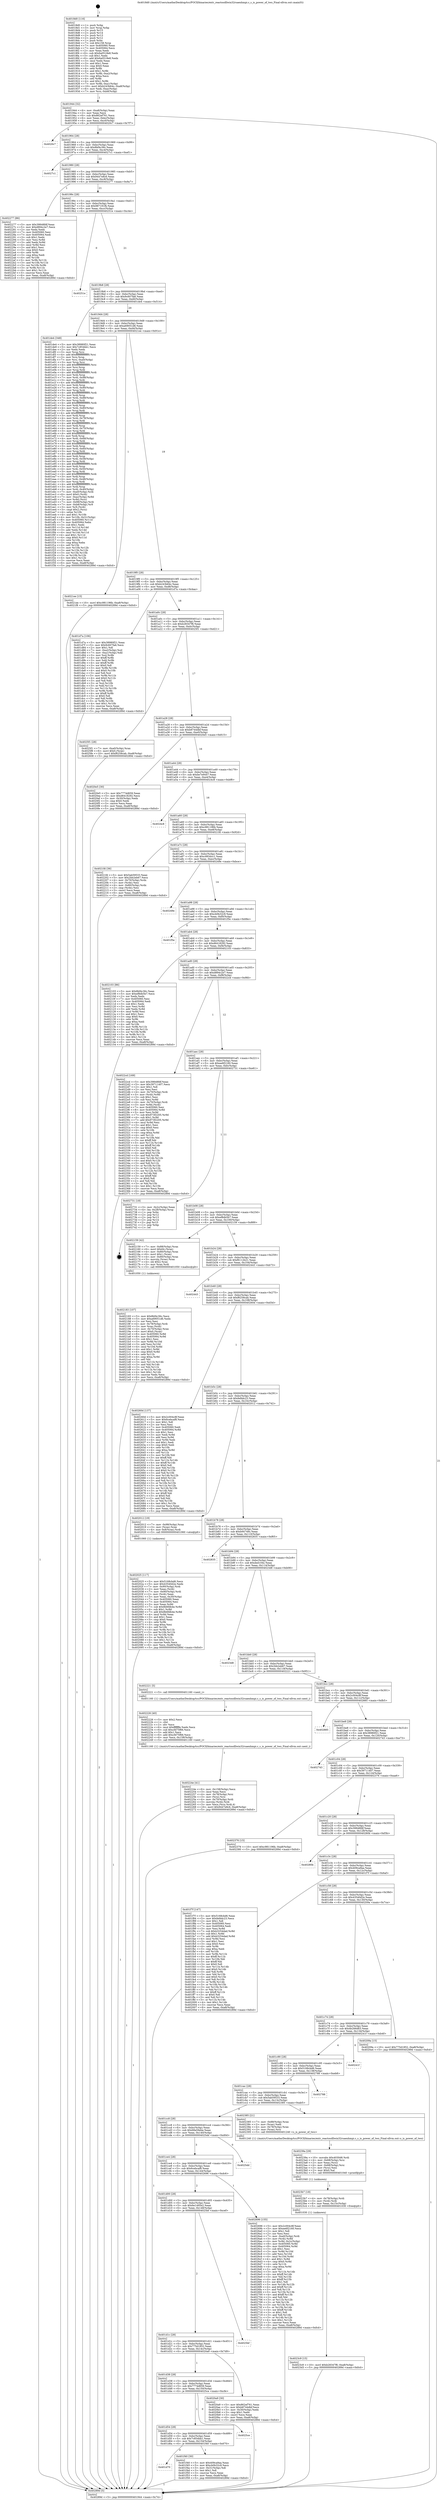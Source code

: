 digraph "0x4018d0" {
  label = "0x4018d0 (/mnt/c/Users/mathe/Desktop/tcc/POCII/binaries/extr_reactosdllwin32rsaenhmpi.c_s_is_power_of_two_Final-ollvm.out::main(0))"
  labelloc = "t"
  node[shape=record]

  Entry [label="",width=0.3,height=0.3,shape=circle,fillcolor=black,style=filled]
  "0x401944" [label="{
     0x401944 [32]\l
     | [instrs]\l
     &nbsp;&nbsp;0x401944 \<+6\>: mov -0xa8(%rbp),%eax\l
     &nbsp;&nbsp;0x40194a \<+2\>: mov %eax,%ecx\l
     &nbsp;&nbsp;0x40194c \<+6\>: sub $0x862ef761,%ecx\l
     &nbsp;&nbsp;0x401952 \<+6\>: mov %eax,-0xbc(%rbp)\l
     &nbsp;&nbsp;0x401958 \<+6\>: mov %ecx,-0xc0(%rbp)\l
     &nbsp;&nbsp;0x40195e \<+6\>: je 00000000004020c7 \<main+0x7f7\>\l
  }"]
  "0x4020c7" [label="{
     0x4020c7\l
  }", style=dashed]
  "0x401964" [label="{
     0x401964 [28]\l
     | [instrs]\l
     &nbsp;&nbsp;0x401964 \<+5\>: jmp 0000000000401969 \<main+0x99\>\l
     &nbsp;&nbsp;0x401969 \<+6\>: mov -0xbc(%rbp),%eax\l
     &nbsp;&nbsp;0x40196f \<+5\>: sub $0x8bf4c36c,%eax\l
     &nbsp;&nbsp;0x401974 \<+6\>: mov %eax,-0xc4(%rbp)\l
     &nbsp;&nbsp;0x40197a \<+6\>: je 00000000004027c1 \<main+0xef1\>\l
  }"]
  Exit [label="",width=0.3,height=0.3,shape=circle,fillcolor=black,style=filled,peripheries=2]
  "0x4027c1" [label="{
     0x4027c1\l
  }", style=dashed]
  "0x401980" [label="{
     0x401980 [28]\l
     | [instrs]\l
     &nbsp;&nbsp;0x401980 \<+5\>: jmp 0000000000401985 \<main+0xb5\>\l
     &nbsp;&nbsp;0x401985 \<+6\>: mov -0xbc(%rbp),%eax\l
     &nbsp;&nbsp;0x40198b \<+5\>: sub $0x9447e8c6,%eax\l
     &nbsp;&nbsp;0x401990 \<+6\>: mov %eax,-0xc8(%rbp)\l
     &nbsp;&nbsp;0x401996 \<+6\>: je 0000000000402277 \<main+0x9a7\>\l
  }"]
  "0x4023c9" [label="{
     0x4023c9 [15]\l
     | [instrs]\l
     &nbsp;&nbsp;0x4023c9 \<+10\>: movl $0xb28347f6,-0xa8(%rbp)\l
     &nbsp;&nbsp;0x4023d3 \<+5\>: jmp 000000000040289d \<main+0xfcd\>\l
  }"]
  "0x402277" [label="{
     0x402277 [86]\l
     | [instrs]\l
     &nbsp;&nbsp;0x402277 \<+5\>: mov $0x39848fdf,%eax\l
     &nbsp;&nbsp;0x40227c \<+5\>: mov $0xd894c2e7,%ecx\l
     &nbsp;&nbsp;0x402281 \<+2\>: xor %edx,%edx\l
     &nbsp;&nbsp;0x402283 \<+7\>: mov 0x405060,%esi\l
     &nbsp;&nbsp;0x40228a \<+7\>: mov 0x405064,%edi\l
     &nbsp;&nbsp;0x402291 \<+3\>: sub $0x1,%edx\l
     &nbsp;&nbsp;0x402294 \<+3\>: mov %esi,%r8d\l
     &nbsp;&nbsp;0x402297 \<+3\>: add %edx,%r8d\l
     &nbsp;&nbsp;0x40229a \<+4\>: imul %r8d,%esi\l
     &nbsp;&nbsp;0x40229e \<+3\>: and $0x1,%esi\l
     &nbsp;&nbsp;0x4022a1 \<+3\>: cmp $0x0,%esi\l
     &nbsp;&nbsp;0x4022a4 \<+4\>: sete %r9b\l
     &nbsp;&nbsp;0x4022a8 \<+3\>: cmp $0xa,%edi\l
     &nbsp;&nbsp;0x4022ab \<+4\>: setl %r10b\l
     &nbsp;&nbsp;0x4022af \<+3\>: mov %r9b,%r11b\l
     &nbsp;&nbsp;0x4022b2 \<+3\>: and %r10b,%r11b\l
     &nbsp;&nbsp;0x4022b5 \<+3\>: xor %r10b,%r9b\l
     &nbsp;&nbsp;0x4022b8 \<+3\>: or %r9b,%r11b\l
     &nbsp;&nbsp;0x4022bb \<+4\>: test $0x1,%r11b\l
     &nbsp;&nbsp;0x4022bf \<+3\>: cmovne %ecx,%eax\l
     &nbsp;&nbsp;0x4022c2 \<+6\>: mov %eax,-0xa8(%rbp)\l
     &nbsp;&nbsp;0x4022c8 \<+5\>: jmp 000000000040289d \<main+0xfcd\>\l
  }"]
  "0x40199c" [label="{
     0x40199c [28]\l
     | [instrs]\l
     &nbsp;&nbsp;0x40199c \<+5\>: jmp 00000000004019a1 \<main+0xd1\>\l
     &nbsp;&nbsp;0x4019a1 \<+6\>: mov -0xbc(%rbp),%eax\l
     &nbsp;&nbsp;0x4019a7 \<+5\>: sub $0x987191fb,%eax\l
     &nbsp;&nbsp;0x4019ac \<+6\>: mov %eax,-0xcc(%rbp)\l
     &nbsp;&nbsp;0x4019b2 \<+6\>: je 000000000040251e \<main+0xc4e\>\l
  }"]
  "0x4023b7" [label="{
     0x4023b7 [18]\l
     | [instrs]\l
     &nbsp;&nbsp;0x4023b7 \<+4\>: mov -0x78(%rbp),%rdi\l
     &nbsp;&nbsp;0x4023bb \<+3\>: mov (%rdi),%rdi\l
     &nbsp;&nbsp;0x4023be \<+6\>: mov %eax,-0x15c(%rbp)\l
     &nbsp;&nbsp;0x4023c4 \<+5\>: call 0000000000401030 \<free@plt\>\l
     | [calls]\l
     &nbsp;&nbsp;0x401030 \{1\} (unknown)\l
  }"]
  "0x40251e" [label="{
     0x40251e\l
  }", style=dashed]
  "0x4019b8" [label="{
     0x4019b8 [28]\l
     | [instrs]\l
     &nbsp;&nbsp;0x4019b8 \<+5\>: jmp 00000000004019bd \<main+0xed\>\l
     &nbsp;&nbsp;0x4019bd \<+6\>: mov -0xbc(%rbp),%eax\l
     &nbsp;&nbsp;0x4019c3 \<+5\>: sub $0x9c607fa6,%eax\l
     &nbsp;&nbsp;0x4019c8 \<+6\>: mov %eax,-0xd0(%rbp)\l
     &nbsp;&nbsp;0x4019ce \<+6\>: je 0000000000401de4 \<main+0x514\>\l
  }"]
  "0x40239a" [label="{
     0x40239a [29]\l
     | [instrs]\l
     &nbsp;&nbsp;0x40239a \<+10\>: movabs $0x4030d6,%rdi\l
     &nbsp;&nbsp;0x4023a4 \<+4\>: mov -0x68(%rbp),%rsi\l
     &nbsp;&nbsp;0x4023a8 \<+2\>: mov %eax,(%rsi)\l
     &nbsp;&nbsp;0x4023aa \<+4\>: mov -0x68(%rbp),%rsi\l
     &nbsp;&nbsp;0x4023ae \<+2\>: mov (%rsi),%esi\l
     &nbsp;&nbsp;0x4023b0 \<+2\>: mov $0x0,%al\l
     &nbsp;&nbsp;0x4023b2 \<+5\>: call 0000000000401040 \<printf@plt\>\l
     | [calls]\l
     &nbsp;&nbsp;0x401040 \{1\} (unknown)\l
  }"]
  "0x401de4" [label="{
     0x401de4 [348]\l
     | [instrs]\l
     &nbsp;&nbsp;0x401de4 \<+5\>: mov $0x38980f21,%eax\l
     &nbsp;&nbsp;0x401de9 \<+5\>: mov $0x7c854bb1,%ecx\l
     &nbsp;&nbsp;0x401dee \<+2\>: xor %edx,%edx\l
     &nbsp;&nbsp;0x401df0 \<+3\>: mov %rsp,%rsi\l
     &nbsp;&nbsp;0x401df3 \<+4\>: add $0xfffffffffffffff0,%rsi\l
     &nbsp;&nbsp;0x401df7 \<+3\>: mov %rsi,%rsp\l
     &nbsp;&nbsp;0x401dfa \<+7\>: mov %rsi,-0xa0(%rbp)\l
     &nbsp;&nbsp;0x401e01 \<+3\>: mov %rsp,%rsi\l
     &nbsp;&nbsp;0x401e04 \<+4\>: add $0xfffffffffffffff0,%rsi\l
     &nbsp;&nbsp;0x401e08 \<+3\>: mov %rsi,%rsp\l
     &nbsp;&nbsp;0x401e0b \<+3\>: mov %rsp,%rdi\l
     &nbsp;&nbsp;0x401e0e \<+4\>: add $0xfffffffffffffff0,%rdi\l
     &nbsp;&nbsp;0x401e12 \<+3\>: mov %rdi,%rsp\l
     &nbsp;&nbsp;0x401e15 \<+7\>: mov %rdi,-0x98(%rbp)\l
     &nbsp;&nbsp;0x401e1c \<+3\>: mov %rsp,%rdi\l
     &nbsp;&nbsp;0x401e1f \<+4\>: add $0xfffffffffffffff0,%rdi\l
     &nbsp;&nbsp;0x401e23 \<+3\>: mov %rdi,%rsp\l
     &nbsp;&nbsp;0x401e26 \<+7\>: mov %rdi,-0x90(%rbp)\l
     &nbsp;&nbsp;0x401e2d \<+3\>: mov %rsp,%rdi\l
     &nbsp;&nbsp;0x401e30 \<+4\>: add $0xfffffffffffffff0,%rdi\l
     &nbsp;&nbsp;0x401e34 \<+3\>: mov %rdi,%rsp\l
     &nbsp;&nbsp;0x401e37 \<+7\>: mov %rdi,-0x88(%rbp)\l
     &nbsp;&nbsp;0x401e3e \<+3\>: mov %rsp,%rdi\l
     &nbsp;&nbsp;0x401e41 \<+4\>: add $0xfffffffffffffff0,%rdi\l
     &nbsp;&nbsp;0x401e45 \<+3\>: mov %rdi,%rsp\l
     &nbsp;&nbsp;0x401e48 \<+4\>: mov %rdi,-0x80(%rbp)\l
     &nbsp;&nbsp;0x401e4c \<+3\>: mov %rsp,%rdi\l
     &nbsp;&nbsp;0x401e4f \<+4\>: add $0xfffffffffffffff0,%rdi\l
     &nbsp;&nbsp;0x401e53 \<+3\>: mov %rdi,%rsp\l
     &nbsp;&nbsp;0x401e56 \<+4\>: mov %rdi,-0x78(%rbp)\l
     &nbsp;&nbsp;0x401e5a \<+3\>: mov %rsp,%rdi\l
     &nbsp;&nbsp;0x401e5d \<+4\>: add $0xfffffffffffffff0,%rdi\l
     &nbsp;&nbsp;0x401e61 \<+3\>: mov %rdi,%rsp\l
     &nbsp;&nbsp;0x401e64 \<+4\>: mov %rdi,-0x70(%rbp)\l
     &nbsp;&nbsp;0x401e68 \<+3\>: mov %rsp,%rdi\l
     &nbsp;&nbsp;0x401e6b \<+4\>: add $0xfffffffffffffff0,%rdi\l
     &nbsp;&nbsp;0x401e6f \<+3\>: mov %rdi,%rsp\l
     &nbsp;&nbsp;0x401e72 \<+4\>: mov %rdi,-0x68(%rbp)\l
     &nbsp;&nbsp;0x401e76 \<+3\>: mov %rsp,%rdi\l
     &nbsp;&nbsp;0x401e79 \<+4\>: add $0xfffffffffffffff0,%rdi\l
     &nbsp;&nbsp;0x401e7d \<+3\>: mov %rdi,%rsp\l
     &nbsp;&nbsp;0x401e80 \<+4\>: mov %rdi,-0x60(%rbp)\l
     &nbsp;&nbsp;0x401e84 \<+3\>: mov %rsp,%rdi\l
     &nbsp;&nbsp;0x401e87 \<+4\>: add $0xfffffffffffffff0,%rdi\l
     &nbsp;&nbsp;0x401e8b \<+3\>: mov %rdi,%rsp\l
     &nbsp;&nbsp;0x401e8e \<+4\>: mov %rdi,-0x58(%rbp)\l
     &nbsp;&nbsp;0x401e92 \<+3\>: mov %rsp,%rdi\l
     &nbsp;&nbsp;0x401e95 \<+4\>: add $0xfffffffffffffff0,%rdi\l
     &nbsp;&nbsp;0x401e99 \<+3\>: mov %rdi,%rsp\l
     &nbsp;&nbsp;0x401e9c \<+4\>: mov %rdi,-0x50(%rbp)\l
     &nbsp;&nbsp;0x401ea0 \<+3\>: mov %rsp,%rdi\l
     &nbsp;&nbsp;0x401ea3 \<+4\>: add $0xfffffffffffffff0,%rdi\l
     &nbsp;&nbsp;0x401ea7 \<+3\>: mov %rdi,%rsp\l
     &nbsp;&nbsp;0x401eaa \<+4\>: mov %rdi,-0x48(%rbp)\l
     &nbsp;&nbsp;0x401eae \<+3\>: mov %rsp,%rdi\l
     &nbsp;&nbsp;0x401eb1 \<+4\>: add $0xfffffffffffffff0,%rdi\l
     &nbsp;&nbsp;0x401eb5 \<+3\>: mov %rdi,%rsp\l
     &nbsp;&nbsp;0x401eb8 \<+4\>: mov %rdi,-0x40(%rbp)\l
     &nbsp;&nbsp;0x401ebc \<+7\>: mov -0xa0(%rbp),%rdi\l
     &nbsp;&nbsp;0x401ec3 \<+6\>: movl $0x0,(%rdi)\l
     &nbsp;&nbsp;0x401ec9 \<+7\>: mov -0xac(%rbp),%r8d\l
     &nbsp;&nbsp;0x401ed0 \<+3\>: mov %r8d,(%rsi)\l
     &nbsp;&nbsp;0x401ed3 \<+7\>: mov -0x98(%rbp),%rdi\l
     &nbsp;&nbsp;0x401eda \<+7\>: mov -0xb8(%rbp),%r9\l
     &nbsp;&nbsp;0x401ee1 \<+3\>: mov %r9,(%rdi)\l
     &nbsp;&nbsp;0x401ee4 \<+3\>: cmpl $0x2,(%rsi)\l
     &nbsp;&nbsp;0x401ee7 \<+4\>: setne %r10b\l
     &nbsp;&nbsp;0x401eeb \<+4\>: and $0x1,%r10b\l
     &nbsp;&nbsp;0x401eef \<+4\>: mov %r10b,-0x31(%rbp)\l
     &nbsp;&nbsp;0x401ef3 \<+8\>: mov 0x405060,%r11d\l
     &nbsp;&nbsp;0x401efb \<+7\>: mov 0x405064,%ebx\l
     &nbsp;&nbsp;0x401f02 \<+3\>: sub $0x1,%edx\l
     &nbsp;&nbsp;0x401f05 \<+3\>: mov %r11d,%r14d\l
     &nbsp;&nbsp;0x401f08 \<+3\>: add %edx,%r14d\l
     &nbsp;&nbsp;0x401f0b \<+4\>: imul %r14d,%r11d\l
     &nbsp;&nbsp;0x401f0f \<+4\>: and $0x1,%r11d\l
     &nbsp;&nbsp;0x401f13 \<+4\>: cmp $0x0,%r11d\l
     &nbsp;&nbsp;0x401f17 \<+4\>: sete %r10b\l
     &nbsp;&nbsp;0x401f1b \<+3\>: cmp $0xa,%ebx\l
     &nbsp;&nbsp;0x401f1e \<+4\>: setl %r15b\l
     &nbsp;&nbsp;0x401f22 \<+3\>: mov %r10b,%r12b\l
     &nbsp;&nbsp;0x401f25 \<+3\>: and %r15b,%r12b\l
     &nbsp;&nbsp;0x401f28 \<+3\>: xor %r15b,%r10b\l
     &nbsp;&nbsp;0x401f2b \<+3\>: or %r10b,%r12b\l
     &nbsp;&nbsp;0x401f2e \<+4\>: test $0x1,%r12b\l
     &nbsp;&nbsp;0x401f32 \<+3\>: cmovne %ecx,%eax\l
     &nbsp;&nbsp;0x401f35 \<+6\>: mov %eax,-0xa8(%rbp)\l
     &nbsp;&nbsp;0x401f3b \<+5\>: jmp 000000000040289d \<main+0xfcd\>\l
  }"]
  "0x4019d4" [label="{
     0x4019d4 [28]\l
     | [instrs]\l
     &nbsp;&nbsp;0x4019d4 \<+5\>: jmp 00000000004019d9 \<main+0x109\>\l
     &nbsp;&nbsp;0x4019d9 \<+6\>: mov -0xbc(%rbp),%eax\l
     &nbsp;&nbsp;0x4019df \<+5\>: sub $0xa69051d6,%eax\l
     &nbsp;&nbsp;0x4019e4 \<+6\>: mov %eax,-0xd4(%rbp)\l
     &nbsp;&nbsp;0x4019ea \<+6\>: je 00000000004021ee \<main+0x91e\>\l
  }"]
  "0x40224e" [label="{
     0x40224e [41]\l
     | [instrs]\l
     &nbsp;&nbsp;0x40224e \<+6\>: mov -0x158(%rbp),%ecx\l
     &nbsp;&nbsp;0x402254 \<+3\>: imul %eax,%ecx\l
     &nbsp;&nbsp;0x402257 \<+4\>: mov -0x78(%rbp),%rsi\l
     &nbsp;&nbsp;0x40225b \<+3\>: mov (%rsi),%rsi\l
     &nbsp;&nbsp;0x40225e \<+4\>: mov -0x70(%rbp),%rdi\l
     &nbsp;&nbsp;0x402262 \<+3\>: movslq (%rdi),%rdi\l
     &nbsp;&nbsp;0x402265 \<+3\>: mov %ecx,(%rsi,%rdi,4)\l
     &nbsp;&nbsp;0x402268 \<+10\>: movl $0x9447e8c6,-0xa8(%rbp)\l
     &nbsp;&nbsp;0x402272 \<+5\>: jmp 000000000040289d \<main+0xfcd\>\l
  }"]
  "0x4021ee" [label="{
     0x4021ee [15]\l
     | [instrs]\l
     &nbsp;&nbsp;0x4021ee \<+10\>: movl $0xc981196b,-0xa8(%rbp)\l
     &nbsp;&nbsp;0x4021f8 \<+5\>: jmp 000000000040289d \<main+0xfcd\>\l
  }"]
  "0x4019f0" [label="{
     0x4019f0 [28]\l
     | [instrs]\l
     &nbsp;&nbsp;0x4019f0 \<+5\>: jmp 00000000004019f5 \<main+0x125\>\l
     &nbsp;&nbsp;0x4019f5 \<+6\>: mov -0xbc(%rbp),%eax\l
     &nbsp;&nbsp;0x4019fb \<+5\>: sub $0xb243b64c,%eax\l
     &nbsp;&nbsp;0x401a00 \<+6\>: mov %eax,-0xd8(%rbp)\l
     &nbsp;&nbsp;0x401a06 \<+6\>: je 0000000000401d7a \<main+0x4aa\>\l
  }"]
  "0x402226" [label="{
     0x402226 [40]\l
     | [instrs]\l
     &nbsp;&nbsp;0x402226 \<+5\>: mov $0x2,%ecx\l
     &nbsp;&nbsp;0x40222b \<+1\>: cltd\l
     &nbsp;&nbsp;0x40222c \<+2\>: idiv %ecx\l
     &nbsp;&nbsp;0x40222e \<+6\>: imul $0xfffffffe,%edx,%ecx\l
     &nbsp;&nbsp;0x402234 \<+6\>: sub $0xcfd75f66,%ecx\l
     &nbsp;&nbsp;0x40223a \<+3\>: add $0x1,%ecx\l
     &nbsp;&nbsp;0x40223d \<+6\>: add $0xcfd75f66,%ecx\l
     &nbsp;&nbsp;0x402243 \<+6\>: mov %ecx,-0x158(%rbp)\l
     &nbsp;&nbsp;0x402249 \<+5\>: call 0000000000401160 \<next_i\>\l
     | [calls]\l
     &nbsp;&nbsp;0x401160 \{1\} (/mnt/c/Users/mathe/Desktop/tcc/POCII/binaries/extr_reactosdllwin32rsaenhmpi.c_s_is_power_of_two_Final-ollvm.out::next_i)\l
  }"]
  "0x401d7a" [label="{
     0x401d7a [106]\l
     | [instrs]\l
     &nbsp;&nbsp;0x401d7a \<+5\>: mov $0x38980f21,%eax\l
     &nbsp;&nbsp;0x401d7f \<+5\>: mov $0x9c607fa6,%ecx\l
     &nbsp;&nbsp;0x401d84 \<+2\>: mov $0x1,%dl\l
     &nbsp;&nbsp;0x401d86 \<+7\>: mov -0xa2(%rbp),%sil\l
     &nbsp;&nbsp;0x401d8d \<+7\>: mov -0xa1(%rbp),%dil\l
     &nbsp;&nbsp;0x401d94 \<+3\>: mov %sil,%r8b\l
     &nbsp;&nbsp;0x401d97 \<+4\>: xor $0xff,%r8b\l
     &nbsp;&nbsp;0x401d9b \<+3\>: mov %dil,%r9b\l
     &nbsp;&nbsp;0x401d9e \<+4\>: xor $0xff,%r9b\l
     &nbsp;&nbsp;0x401da2 \<+3\>: xor $0x0,%dl\l
     &nbsp;&nbsp;0x401da5 \<+3\>: mov %r8b,%r10b\l
     &nbsp;&nbsp;0x401da8 \<+4\>: and $0x0,%r10b\l
     &nbsp;&nbsp;0x401dac \<+3\>: and %dl,%sil\l
     &nbsp;&nbsp;0x401daf \<+3\>: mov %r9b,%r11b\l
     &nbsp;&nbsp;0x401db2 \<+4\>: and $0x0,%r11b\l
     &nbsp;&nbsp;0x401db6 \<+3\>: and %dl,%dil\l
     &nbsp;&nbsp;0x401db9 \<+3\>: or %sil,%r10b\l
     &nbsp;&nbsp;0x401dbc \<+3\>: or %dil,%r11b\l
     &nbsp;&nbsp;0x401dbf \<+3\>: xor %r11b,%r10b\l
     &nbsp;&nbsp;0x401dc2 \<+3\>: or %r9b,%r8b\l
     &nbsp;&nbsp;0x401dc5 \<+4\>: xor $0xff,%r8b\l
     &nbsp;&nbsp;0x401dc9 \<+3\>: or $0x0,%dl\l
     &nbsp;&nbsp;0x401dcc \<+3\>: and %dl,%r8b\l
     &nbsp;&nbsp;0x401dcf \<+3\>: or %r8b,%r10b\l
     &nbsp;&nbsp;0x401dd2 \<+4\>: test $0x1,%r10b\l
     &nbsp;&nbsp;0x401dd6 \<+3\>: cmovne %ecx,%eax\l
     &nbsp;&nbsp;0x401dd9 \<+6\>: mov %eax,-0xa8(%rbp)\l
     &nbsp;&nbsp;0x401ddf \<+5\>: jmp 000000000040289d \<main+0xfcd\>\l
  }"]
  "0x401a0c" [label="{
     0x401a0c [28]\l
     | [instrs]\l
     &nbsp;&nbsp;0x401a0c \<+5\>: jmp 0000000000401a11 \<main+0x141\>\l
     &nbsp;&nbsp;0x401a11 \<+6\>: mov -0xbc(%rbp),%eax\l
     &nbsp;&nbsp;0x401a17 \<+5\>: sub $0xb28347f6,%eax\l
     &nbsp;&nbsp;0x401a1c \<+6\>: mov %eax,-0xdc(%rbp)\l
     &nbsp;&nbsp;0x401a22 \<+6\>: je 00000000004025f1 \<main+0xd21\>\l
  }"]
  "0x40289d" [label="{
     0x40289d [5]\l
     | [instrs]\l
     &nbsp;&nbsp;0x40289d \<+5\>: jmp 0000000000401944 \<main+0x74\>\l
  }"]
  "0x4018d0" [label="{
     0x4018d0 [116]\l
     | [instrs]\l
     &nbsp;&nbsp;0x4018d0 \<+1\>: push %rbp\l
     &nbsp;&nbsp;0x4018d1 \<+3\>: mov %rsp,%rbp\l
     &nbsp;&nbsp;0x4018d4 \<+2\>: push %r15\l
     &nbsp;&nbsp;0x4018d6 \<+2\>: push %r14\l
     &nbsp;&nbsp;0x4018d8 \<+2\>: push %r13\l
     &nbsp;&nbsp;0x4018da \<+2\>: push %r12\l
     &nbsp;&nbsp;0x4018dc \<+1\>: push %rbx\l
     &nbsp;&nbsp;0x4018dd \<+7\>: sub $0x158,%rsp\l
     &nbsp;&nbsp;0x4018e4 \<+7\>: mov 0x405060,%eax\l
     &nbsp;&nbsp;0x4018eb \<+7\>: mov 0x405064,%ecx\l
     &nbsp;&nbsp;0x4018f2 \<+2\>: mov %eax,%edx\l
     &nbsp;&nbsp;0x4018f4 \<+6\>: sub $0x6a0518e8,%edx\l
     &nbsp;&nbsp;0x4018fa \<+3\>: sub $0x1,%edx\l
     &nbsp;&nbsp;0x4018fd \<+6\>: add $0x6a0518e8,%edx\l
     &nbsp;&nbsp;0x401903 \<+3\>: imul %edx,%eax\l
     &nbsp;&nbsp;0x401906 \<+3\>: and $0x1,%eax\l
     &nbsp;&nbsp;0x401909 \<+3\>: cmp $0x0,%eax\l
     &nbsp;&nbsp;0x40190c \<+4\>: sete %r8b\l
     &nbsp;&nbsp;0x401910 \<+4\>: and $0x1,%r8b\l
     &nbsp;&nbsp;0x401914 \<+7\>: mov %r8b,-0xa2(%rbp)\l
     &nbsp;&nbsp;0x40191b \<+3\>: cmp $0xa,%ecx\l
     &nbsp;&nbsp;0x40191e \<+4\>: setl %r8b\l
     &nbsp;&nbsp;0x401922 \<+4\>: and $0x1,%r8b\l
     &nbsp;&nbsp;0x401926 \<+7\>: mov %r8b,-0xa1(%rbp)\l
     &nbsp;&nbsp;0x40192d \<+10\>: movl $0xb243b64c,-0xa8(%rbp)\l
     &nbsp;&nbsp;0x401937 \<+6\>: mov %edi,-0xac(%rbp)\l
     &nbsp;&nbsp;0x40193d \<+7\>: mov %rsi,-0xb8(%rbp)\l
  }"]
  "0x402183" [label="{
     0x402183 [107]\l
     | [instrs]\l
     &nbsp;&nbsp;0x402183 \<+5\>: mov $0x8bf4c36c,%ecx\l
     &nbsp;&nbsp;0x402188 \<+5\>: mov $0xa69051d6,%edx\l
     &nbsp;&nbsp;0x40218d \<+2\>: xor %esi,%esi\l
     &nbsp;&nbsp;0x40218f \<+4\>: mov -0x78(%rbp),%rdi\l
     &nbsp;&nbsp;0x402193 \<+3\>: mov %rax,(%rdi)\l
     &nbsp;&nbsp;0x402196 \<+4\>: mov -0x70(%rbp),%rax\l
     &nbsp;&nbsp;0x40219a \<+6\>: movl $0x0,(%rax)\l
     &nbsp;&nbsp;0x4021a0 \<+8\>: mov 0x405060,%r8d\l
     &nbsp;&nbsp;0x4021a8 \<+8\>: mov 0x405064,%r9d\l
     &nbsp;&nbsp;0x4021b0 \<+3\>: sub $0x1,%esi\l
     &nbsp;&nbsp;0x4021b3 \<+3\>: mov %r8d,%r10d\l
     &nbsp;&nbsp;0x4021b6 \<+3\>: add %esi,%r10d\l
     &nbsp;&nbsp;0x4021b9 \<+4\>: imul %r10d,%r8d\l
     &nbsp;&nbsp;0x4021bd \<+4\>: and $0x1,%r8d\l
     &nbsp;&nbsp;0x4021c1 \<+4\>: cmp $0x0,%r8d\l
     &nbsp;&nbsp;0x4021c5 \<+4\>: sete %r11b\l
     &nbsp;&nbsp;0x4021c9 \<+4\>: cmp $0xa,%r9d\l
     &nbsp;&nbsp;0x4021cd \<+3\>: setl %bl\l
     &nbsp;&nbsp;0x4021d0 \<+3\>: mov %r11b,%r14b\l
     &nbsp;&nbsp;0x4021d3 \<+3\>: and %bl,%r14b\l
     &nbsp;&nbsp;0x4021d6 \<+3\>: xor %bl,%r11b\l
     &nbsp;&nbsp;0x4021d9 \<+3\>: or %r11b,%r14b\l
     &nbsp;&nbsp;0x4021dc \<+4\>: test $0x1,%r14b\l
     &nbsp;&nbsp;0x4021e0 \<+3\>: cmovne %edx,%ecx\l
     &nbsp;&nbsp;0x4021e3 \<+6\>: mov %ecx,-0xa8(%rbp)\l
     &nbsp;&nbsp;0x4021e9 \<+5\>: jmp 000000000040289d \<main+0xfcd\>\l
  }"]
  "0x402025" [label="{
     0x402025 [117]\l
     | [instrs]\l
     &nbsp;&nbsp;0x402025 \<+5\>: mov $0x5168cbd6,%ecx\l
     &nbsp;&nbsp;0x40202a \<+5\>: mov $0x43540d2e,%edx\l
     &nbsp;&nbsp;0x40202f \<+7\>: mov -0x90(%rbp),%rdi\l
     &nbsp;&nbsp;0x402036 \<+2\>: mov %eax,(%rdi)\l
     &nbsp;&nbsp;0x402038 \<+7\>: mov -0x90(%rbp),%rdi\l
     &nbsp;&nbsp;0x40203f \<+2\>: mov (%rdi),%eax\l
     &nbsp;&nbsp;0x402041 \<+3\>: mov %eax,-0x30(%rbp)\l
     &nbsp;&nbsp;0x402044 \<+7\>: mov 0x405060,%eax\l
     &nbsp;&nbsp;0x40204b \<+7\>: mov 0x405064,%esi\l
     &nbsp;&nbsp;0x402052 \<+3\>: mov %eax,%r8d\l
     &nbsp;&nbsp;0x402055 \<+7\>: sub $0x8b6fdb4e,%r8d\l
     &nbsp;&nbsp;0x40205c \<+4\>: sub $0x1,%r8d\l
     &nbsp;&nbsp;0x402060 \<+7\>: add $0x8b6fdb4e,%r8d\l
     &nbsp;&nbsp;0x402067 \<+4\>: imul %r8d,%eax\l
     &nbsp;&nbsp;0x40206b \<+3\>: and $0x1,%eax\l
     &nbsp;&nbsp;0x40206e \<+3\>: cmp $0x0,%eax\l
     &nbsp;&nbsp;0x402071 \<+4\>: sete %r9b\l
     &nbsp;&nbsp;0x402075 \<+3\>: cmp $0xa,%esi\l
     &nbsp;&nbsp;0x402078 \<+4\>: setl %r10b\l
     &nbsp;&nbsp;0x40207c \<+3\>: mov %r9b,%r11b\l
     &nbsp;&nbsp;0x40207f \<+3\>: and %r10b,%r11b\l
     &nbsp;&nbsp;0x402082 \<+3\>: xor %r10b,%r9b\l
     &nbsp;&nbsp;0x402085 \<+3\>: or %r9b,%r11b\l
     &nbsp;&nbsp;0x402088 \<+4\>: test $0x1,%r11b\l
     &nbsp;&nbsp;0x40208c \<+3\>: cmovne %edx,%ecx\l
     &nbsp;&nbsp;0x40208f \<+6\>: mov %ecx,-0xa8(%rbp)\l
     &nbsp;&nbsp;0x402095 \<+5\>: jmp 000000000040289d \<main+0xfcd\>\l
  }"]
  "0x4025f1" [label="{
     0x4025f1 [28]\l
     | [instrs]\l
     &nbsp;&nbsp;0x4025f1 \<+7\>: mov -0xa0(%rbp),%rax\l
     &nbsp;&nbsp;0x4025f8 \<+6\>: movl $0x0,(%rax)\l
     &nbsp;&nbsp;0x4025fe \<+10\>: movl $0xf6258cab,-0xa8(%rbp)\l
     &nbsp;&nbsp;0x402608 \<+5\>: jmp 000000000040289d \<main+0xfcd\>\l
  }"]
  "0x401a28" [label="{
     0x401a28 [28]\l
     | [instrs]\l
     &nbsp;&nbsp;0x401a28 \<+5\>: jmp 0000000000401a2d \<main+0x15d\>\l
     &nbsp;&nbsp;0x401a2d \<+6\>: mov -0xbc(%rbp),%eax\l
     &nbsp;&nbsp;0x401a33 \<+5\>: sub $0xb8744dbf,%eax\l
     &nbsp;&nbsp;0x401a38 \<+6\>: mov %eax,-0xe0(%rbp)\l
     &nbsp;&nbsp;0x401a3e \<+6\>: je 00000000004020e5 \<main+0x815\>\l
  }"]
  "0x401d70" [label="{
     0x401d70\l
  }", style=dashed]
  "0x4020e5" [label="{
     0x4020e5 [30]\l
     | [instrs]\l
     &nbsp;&nbsp;0x4020e5 \<+5\>: mov $0x7774d659,%eax\l
     &nbsp;&nbsp;0x4020ea \<+5\>: mov $0xd6418292,%ecx\l
     &nbsp;&nbsp;0x4020ef \<+3\>: mov -0x30(%rbp),%edx\l
     &nbsp;&nbsp;0x4020f2 \<+3\>: cmp $0x0,%edx\l
     &nbsp;&nbsp;0x4020f5 \<+3\>: cmove %ecx,%eax\l
     &nbsp;&nbsp;0x4020f8 \<+6\>: mov %eax,-0xa8(%rbp)\l
     &nbsp;&nbsp;0x4020fe \<+5\>: jmp 000000000040289d \<main+0xfcd\>\l
  }"]
  "0x401a44" [label="{
     0x401a44 [28]\l
     | [instrs]\l
     &nbsp;&nbsp;0x401a44 \<+5\>: jmp 0000000000401a49 \<main+0x179\>\l
     &nbsp;&nbsp;0x401a49 \<+6\>: mov -0xbc(%rbp),%eax\l
     &nbsp;&nbsp;0x401a4f \<+5\>: sub $0xbe7e9447,%eax\l
     &nbsp;&nbsp;0x401a54 \<+6\>: mov %eax,-0xe4(%rbp)\l
     &nbsp;&nbsp;0x401a5a \<+6\>: je 00000000004024c8 \<main+0xbf8\>\l
  }"]
  "0x401f40" [label="{
     0x401f40 [30]\l
     | [instrs]\l
     &nbsp;&nbsp;0x401f40 \<+5\>: mov $0x409ca9aa,%eax\l
     &nbsp;&nbsp;0x401f45 \<+5\>: mov $0xcb0b32c9,%ecx\l
     &nbsp;&nbsp;0x401f4a \<+3\>: mov -0x31(%rbp),%dl\l
     &nbsp;&nbsp;0x401f4d \<+3\>: test $0x1,%dl\l
     &nbsp;&nbsp;0x401f50 \<+3\>: cmovne %ecx,%eax\l
     &nbsp;&nbsp;0x401f53 \<+6\>: mov %eax,-0xa8(%rbp)\l
     &nbsp;&nbsp;0x401f59 \<+5\>: jmp 000000000040289d \<main+0xfcd\>\l
  }"]
  "0x4024c8" [label="{
     0x4024c8\l
  }", style=dashed]
  "0x401a60" [label="{
     0x401a60 [28]\l
     | [instrs]\l
     &nbsp;&nbsp;0x401a60 \<+5\>: jmp 0000000000401a65 \<main+0x195\>\l
     &nbsp;&nbsp;0x401a65 \<+6\>: mov -0xbc(%rbp),%eax\l
     &nbsp;&nbsp;0x401a6b \<+5\>: sub $0xc981196b,%eax\l
     &nbsp;&nbsp;0x401a70 \<+6\>: mov %eax,-0xe8(%rbp)\l
     &nbsp;&nbsp;0x401a76 \<+6\>: je 00000000004021fd \<main+0x92d\>\l
  }"]
  "0x401d54" [label="{
     0x401d54 [28]\l
     | [instrs]\l
     &nbsp;&nbsp;0x401d54 \<+5\>: jmp 0000000000401d59 \<main+0x489\>\l
     &nbsp;&nbsp;0x401d59 \<+6\>: mov -0xbc(%rbp),%eax\l
     &nbsp;&nbsp;0x401d5f \<+5\>: sub $0x7c854bb1,%eax\l
     &nbsp;&nbsp;0x401d64 \<+6\>: mov %eax,-0x154(%rbp)\l
     &nbsp;&nbsp;0x401d6a \<+6\>: je 0000000000401f40 \<main+0x670\>\l
  }"]
  "0x4021fd" [label="{
     0x4021fd [36]\l
     | [instrs]\l
     &nbsp;&nbsp;0x4021fd \<+5\>: mov $0x5ab59533,%eax\l
     &nbsp;&nbsp;0x402202 \<+5\>: mov $0x2bb2eb67,%ecx\l
     &nbsp;&nbsp;0x402207 \<+4\>: mov -0x70(%rbp),%rdx\l
     &nbsp;&nbsp;0x40220b \<+2\>: mov (%rdx),%esi\l
     &nbsp;&nbsp;0x40220d \<+4\>: mov -0x80(%rbp),%rdx\l
     &nbsp;&nbsp;0x402211 \<+2\>: cmp (%rdx),%esi\l
     &nbsp;&nbsp;0x402213 \<+3\>: cmovl %ecx,%eax\l
     &nbsp;&nbsp;0x402216 \<+6\>: mov %eax,-0xa8(%rbp)\l
     &nbsp;&nbsp;0x40221c \<+5\>: jmp 000000000040289d \<main+0xfcd\>\l
  }"]
  "0x401a7c" [label="{
     0x401a7c [28]\l
     | [instrs]\l
     &nbsp;&nbsp;0x401a7c \<+5\>: jmp 0000000000401a81 \<main+0x1b1\>\l
     &nbsp;&nbsp;0x401a81 \<+6\>: mov -0xbc(%rbp),%eax\l
     &nbsp;&nbsp;0x401a87 \<+5\>: sub $0xc993dcc1,%eax\l
     &nbsp;&nbsp;0x401a8c \<+6\>: mov %eax,-0xec(%rbp)\l
     &nbsp;&nbsp;0x401a92 \<+6\>: je 000000000040249e \<main+0xbce\>\l
  }"]
  "0x4025ce" [label="{
     0x4025ce\l
  }", style=dashed]
  "0x40249e" [label="{
     0x40249e\l
  }", style=dashed]
  "0x401a98" [label="{
     0x401a98 [28]\l
     | [instrs]\l
     &nbsp;&nbsp;0x401a98 \<+5\>: jmp 0000000000401a9d \<main+0x1cd\>\l
     &nbsp;&nbsp;0x401a9d \<+6\>: mov -0xbc(%rbp),%eax\l
     &nbsp;&nbsp;0x401aa3 \<+5\>: sub $0xcb0b32c9,%eax\l
     &nbsp;&nbsp;0x401aa8 \<+6\>: mov %eax,-0xf0(%rbp)\l
     &nbsp;&nbsp;0x401aae \<+6\>: je 0000000000401f5e \<main+0x68e\>\l
  }"]
  "0x401d38" [label="{
     0x401d38 [28]\l
     | [instrs]\l
     &nbsp;&nbsp;0x401d38 \<+5\>: jmp 0000000000401d3d \<main+0x46d\>\l
     &nbsp;&nbsp;0x401d3d \<+6\>: mov -0xbc(%rbp),%eax\l
     &nbsp;&nbsp;0x401d43 \<+5\>: sub $0x7774d659,%eax\l
     &nbsp;&nbsp;0x401d48 \<+6\>: mov %eax,-0x150(%rbp)\l
     &nbsp;&nbsp;0x401d4e \<+6\>: je 00000000004025ce \<main+0xcfe\>\l
  }"]
  "0x401f5e" [label="{
     0x401f5e\l
  }", style=dashed]
  "0x401ab4" [label="{
     0x401ab4 [28]\l
     | [instrs]\l
     &nbsp;&nbsp;0x401ab4 \<+5\>: jmp 0000000000401ab9 \<main+0x1e9\>\l
     &nbsp;&nbsp;0x401ab9 \<+6\>: mov -0xbc(%rbp),%eax\l
     &nbsp;&nbsp;0x401abf \<+5\>: sub $0xd6418292,%eax\l
     &nbsp;&nbsp;0x401ac4 \<+6\>: mov %eax,-0xf4(%rbp)\l
     &nbsp;&nbsp;0x401aca \<+6\>: je 0000000000402103 \<main+0x833\>\l
  }"]
  "0x4020a9" [label="{
     0x4020a9 [30]\l
     | [instrs]\l
     &nbsp;&nbsp;0x4020a9 \<+5\>: mov $0x862ef761,%eax\l
     &nbsp;&nbsp;0x4020ae \<+5\>: mov $0xb8744dbf,%ecx\l
     &nbsp;&nbsp;0x4020b3 \<+3\>: mov -0x30(%rbp),%edx\l
     &nbsp;&nbsp;0x4020b6 \<+3\>: cmp $0x1,%edx\l
     &nbsp;&nbsp;0x4020b9 \<+3\>: cmovl %ecx,%eax\l
     &nbsp;&nbsp;0x4020bc \<+6\>: mov %eax,-0xa8(%rbp)\l
     &nbsp;&nbsp;0x4020c2 \<+5\>: jmp 000000000040289d \<main+0xfcd\>\l
  }"]
  "0x402103" [label="{
     0x402103 [86]\l
     | [instrs]\l
     &nbsp;&nbsp;0x402103 \<+5\>: mov $0x8bf4c36c,%eax\l
     &nbsp;&nbsp;0x402108 \<+5\>: mov $0xef8db5b7,%ecx\l
     &nbsp;&nbsp;0x40210d \<+2\>: xor %edx,%edx\l
     &nbsp;&nbsp;0x40210f \<+7\>: mov 0x405060,%esi\l
     &nbsp;&nbsp;0x402116 \<+7\>: mov 0x405064,%edi\l
     &nbsp;&nbsp;0x40211d \<+3\>: sub $0x1,%edx\l
     &nbsp;&nbsp;0x402120 \<+3\>: mov %esi,%r8d\l
     &nbsp;&nbsp;0x402123 \<+3\>: add %edx,%r8d\l
     &nbsp;&nbsp;0x402126 \<+4\>: imul %r8d,%esi\l
     &nbsp;&nbsp;0x40212a \<+3\>: and $0x1,%esi\l
     &nbsp;&nbsp;0x40212d \<+3\>: cmp $0x0,%esi\l
     &nbsp;&nbsp;0x402130 \<+4\>: sete %r9b\l
     &nbsp;&nbsp;0x402134 \<+3\>: cmp $0xa,%edi\l
     &nbsp;&nbsp;0x402137 \<+4\>: setl %r10b\l
     &nbsp;&nbsp;0x40213b \<+3\>: mov %r9b,%r11b\l
     &nbsp;&nbsp;0x40213e \<+3\>: and %r10b,%r11b\l
     &nbsp;&nbsp;0x402141 \<+3\>: xor %r10b,%r9b\l
     &nbsp;&nbsp;0x402144 \<+3\>: or %r9b,%r11b\l
     &nbsp;&nbsp;0x402147 \<+4\>: test $0x1,%r11b\l
     &nbsp;&nbsp;0x40214b \<+3\>: cmovne %ecx,%eax\l
     &nbsp;&nbsp;0x40214e \<+6\>: mov %eax,-0xa8(%rbp)\l
     &nbsp;&nbsp;0x402154 \<+5\>: jmp 000000000040289d \<main+0xfcd\>\l
  }"]
  "0x401ad0" [label="{
     0x401ad0 [28]\l
     | [instrs]\l
     &nbsp;&nbsp;0x401ad0 \<+5\>: jmp 0000000000401ad5 \<main+0x205\>\l
     &nbsp;&nbsp;0x401ad5 \<+6\>: mov -0xbc(%rbp),%eax\l
     &nbsp;&nbsp;0x401adb \<+5\>: sub $0xd894c2e7,%eax\l
     &nbsp;&nbsp;0x401ae0 \<+6\>: mov %eax,-0xf8(%rbp)\l
     &nbsp;&nbsp;0x401ae6 \<+6\>: je 00000000004022cd \<main+0x9fd\>\l
  }"]
  "0x401d1c" [label="{
     0x401d1c [28]\l
     | [instrs]\l
     &nbsp;&nbsp;0x401d1c \<+5\>: jmp 0000000000401d21 \<main+0x451\>\l
     &nbsp;&nbsp;0x401d21 \<+6\>: mov -0xbc(%rbp),%eax\l
     &nbsp;&nbsp;0x401d27 \<+5\>: sub $0x775d1852,%eax\l
     &nbsp;&nbsp;0x401d2c \<+6\>: mov %eax,-0x14c(%rbp)\l
     &nbsp;&nbsp;0x401d32 \<+6\>: je 00000000004020a9 \<main+0x7d9\>\l
  }"]
  "0x4022cd" [label="{
     0x4022cd [169]\l
     | [instrs]\l
     &nbsp;&nbsp;0x4022cd \<+5\>: mov $0x39848fdf,%eax\l
     &nbsp;&nbsp;0x4022d2 \<+5\>: mov $0x39711407,%ecx\l
     &nbsp;&nbsp;0x4022d7 \<+2\>: mov $0x1,%dl\l
     &nbsp;&nbsp;0x4022d9 \<+2\>: xor %esi,%esi\l
     &nbsp;&nbsp;0x4022db \<+4\>: mov -0x70(%rbp),%rdi\l
     &nbsp;&nbsp;0x4022df \<+3\>: mov (%rdi),%r8d\l
     &nbsp;&nbsp;0x4022e2 \<+3\>: sub $0x1,%esi\l
     &nbsp;&nbsp;0x4022e5 \<+3\>: sub %esi,%r8d\l
     &nbsp;&nbsp;0x4022e8 \<+4\>: mov -0x70(%rbp),%rdi\l
     &nbsp;&nbsp;0x4022ec \<+3\>: mov %r8d,(%rdi)\l
     &nbsp;&nbsp;0x4022ef \<+7\>: mov 0x405060,%esi\l
     &nbsp;&nbsp;0x4022f6 \<+8\>: mov 0x405064,%r8d\l
     &nbsp;&nbsp;0x4022fe \<+3\>: mov %esi,%r9d\l
     &nbsp;&nbsp;0x402301 \<+7\>: sub $0x973f2205,%r9d\l
     &nbsp;&nbsp;0x402308 \<+4\>: sub $0x1,%r9d\l
     &nbsp;&nbsp;0x40230c \<+7\>: add $0x973f2205,%r9d\l
     &nbsp;&nbsp;0x402313 \<+4\>: imul %r9d,%esi\l
     &nbsp;&nbsp;0x402317 \<+3\>: and $0x1,%esi\l
     &nbsp;&nbsp;0x40231a \<+3\>: cmp $0x0,%esi\l
     &nbsp;&nbsp;0x40231d \<+4\>: sete %r10b\l
     &nbsp;&nbsp;0x402321 \<+4\>: cmp $0xa,%r8d\l
     &nbsp;&nbsp;0x402325 \<+4\>: setl %r11b\l
     &nbsp;&nbsp;0x402329 \<+3\>: mov %r10b,%bl\l
     &nbsp;&nbsp;0x40232c \<+3\>: xor $0xff,%bl\l
     &nbsp;&nbsp;0x40232f \<+3\>: mov %r11b,%r14b\l
     &nbsp;&nbsp;0x402332 \<+4\>: xor $0xff,%r14b\l
     &nbsp;&nbsp;0x402336 \<+3\>: xor $0x0,%dl\l
     &nbsp;&nbsp;0x402339 \<+3\>: mov %bl,%r15b\l
     &nbsp;&nbsp;0x40233c \<+4\>: and $0x0,%r15b\l
     &nbsp;&nbsp;0x402340 \<+3\>: and %dl,%r10b\l
     &nbsp;&nbsp;0x402343 \<+3\>: mov %r14b,%r12b\l
     &nbsp;&nbsp;0x402346 \<+4\>: and $0x0,%r12b\l
     &nbsp;&nbsp;0x40234a \<+3\>: and %dl,%r11b\l
     &nbsp;&nbsp;0x40234d \<+3\>: or %r10b,%r15b\l
     &nbsp;&nbsp;0x402350 \<+3\>: or %r11b,%r12b\l
     &nbsp;&nbsp;0x402353 \<+3\>: xor %r12b,%r15b\l
     &nbsp;&nbsp;0x402356 \<+3\>: or %r14b,%bl\l
     &nbsp;&nbsp;0x402359 \<+3\>: xor $0xff,%bl\l
     &nbsp;&nbsp;0x40235c \<+3\>: or $0x0,%dl\l
     &nbsp;&nbsp;0x40235f \<+2\>: and %dl,%bl\l
     &nbsp;&nbsp;0x402361 \<+3\>: or %bl,%r15b\l
     &nbsp;&nbsp;0x402364 \<+4\>: test $0x1,%r15b\l
     &nbsp;&nbsp;0x402368 \<+3\>: cmovne %ecx,%eax\l
     &nbsp;&nbsp;0x40236b \<+6\>: mov %eax,-0xa8(%rbp)\l
     &nbsp;&nbsp;0x402371 \<+5\>: jmp 000000000040289d \<main+0xfcd\>\l
  }"]
  "0x401aec" [label="{
     0x401aec [28]\l
     | [instrs]\l
     &nbsp;&nbsp;0x401aec \<+5\>: jmp 0000000000401af1 \<main+0x221\>\l
     &nbsp;&nbsp;0x401af1 \<+6\>: mov -0xbc(%rbp),%eax\l
     &nbsp;&nbsp;0x401af7 \<+5\>: sub $0xee6f2160,%eax\l
     &nbsp;&nbsp;0x401afc \<+6\>: mov %eax,-0xfc(%rbp)\l
     &nbsp;&nbsp;0x401b02 \<+6\>: je 0000000000402731 \<main+0xe61\>\l
  }"]
  "0x4025bf" [label="{
     0x4025bf\l
  }", style=dashed]
  "0x402731" [label="{
     0x402731 [18]\l
     | [instrs]\l
     &nbsp;&nbsp;0x402731 \<+3\>: mov -0x2c(%rbp),%eax\l
     &nbsp;&nbsp;0x402734 \<+4\>: lea -0x28(%rbp),%rsp\l
     &nbsp;&nbsp;0x402738 \<+1\>: pop %rbx\l
     &nbsp;&nbsp;0x402739 \<+2\>: pop %r12\l
     &nbsp;&nbsp;0x40273b \<+2\>: pop %r13\l
     &nbsp;&nbsp;0x40273d \<+2\>: pop %r14\l
     &nbsp;&nbsp;0x40273f \<+2\>: pop %r15\l
     &nbsp;&nbsp;0x402741 \<+1\>: pop %rbp\l
     &nbsp;&nbsp;0x402742 \<+1\>: ret\l
  }"]
  "0x401b08" [label="{
     0x401b08 [28]\l
     | [instrs]\l
     &nbsp;&nbsp;0x401b08 \<+5\>: jmp 0000000000401b0d \<main+0x23d\>\l
     &nbsp;&nbsp;0x401b0d \<+6\>: mov -0xbc(%rbp),%eax\l
     &nbsp;&nbsp;0x401b13 \<+5\>: sub $0xef8db5b7,%eax\l
     &nbsp;&nbsp;0x401b18 \<+6\>: mov %eax,-0x100(%rbp)\l
     &nbsp;&nbsp;0x401b1e \<+6\>: je 0000000000402159 \<main+0x889\>\l
  }"]
  "0x401d00" [label="{
     0x401d00 [28]\l
     | [instrs]\l
     &nbsp;&nbsp;0x401d00 \<+5\>: jmp 0000000000401d05 \<main+0x435\>\l
     &nbsp;&nbsp;0x401d05 \<+6\>: mov -0xbc(%rbp),%eax\l
     &nbsp;&nbsp;0x401d0b \<+5\>: sub $0x6e1495e2,%eax\l
     &nbsp;&nbsp;0x401d10 \<+6\>: mov %eax,-0x148(%rbp)\l
     &nbsp;&nbsp;0x401d16 \<+6\>: je 00000000004025bf \<main+0xcef\>\l
  }"]
  "0x402159" [label="{
     0x402159 [42]\l
     | [instrs]\l
     &nbsp;&nbsp;0x402159 \<+7\>: mov -0x88(%rbp),%rax\l
     &nbsp;&nbsp;0x402160 \<+6\>: movl $0x64,(%rax)\l
     &nbsp;&nbsp;0x402166 \<+4\>: mov -0x80(%rbp),%rax\l
     &nbsp;&nbsp;0x40216a \<+6\>: movl $0x1,(%rax)\l
     &nbsp;&nbsp;0x402170 \<+4\>: mov -0x80(%rbp),%rax\l
     &nbsp;&nbsp;0x402174 \<+3\>: movslq (%rax),%rax\l
     &nbsp;&nbsp;0x402177 \<+4\>: shl $0x2,%rax\l
     &nbsp;&nbsp;0x40217b \<+3\>: mov %rax,%rdi\l
     &nbsp;&nbsp;0x40217e \<+5\>: call 0000000000401050 \<malloc@plt\>\l
     | [calls]\l
     &nbsp;&nbsp;0x401050 \{1\} (unknown)\l
  }"]
  "0x401b24" [label="{
     0x401b24 [28]\l
     | [instrs]\l
     &nbsp;&nbsp;0x401b24 \<+5\>: jmp 0000000000401b29 \<main+0x259\>\l
     &nbsp;&nbsp;0x401b29 \<+6\>: mov -0xbc(%rbp),%eax\l
     &nbsp;&nbsp;0x401b2f \<+5\>: sub $0xf6112b21,%eax\l
     &nbsp;&nbsp;0x401b34 \<+6\>: mov %eax,-0x104(%rbp)\l
     &nbsp;&nbsp;0x401b3a \<+6\>: je 0000000000402443 \<main+0xb73\>\l
  }"]
  "0x402696" [label="{
     0x402696 [155]\l
     | [instrs]\l
     &nbsp;&nbsp;0x402696 \<+5\>: mov $0x2c004c8f,%eax\l
     &nbsp;&nbsp;0x40269b \<+5\>: mov $0xee6f2160,%ecx\l
     &nbsp;&nbsp;0x4026a0 \<+2\>: mov $0x1,%dl\l
     &nbsp;&nbsp;0x4026a2 \<+2\>: xor %esi,%esi\l
     &nbsp;&nbsp;0x4026a4 \<+7\>: mov -0xa0(%rbp),%rdi\l
     &nbsp;&nbsp;0x4026ab \<+3\>: mov (%rdi),%r8d\l
     &nbsp;&nbsp;0x4026ae \<+4\>: mov %r8d,-0x2c(%rbp)\l
     &nbsp;&nbsp;0x4026b2 \<+8\>: mov 0x405060,%r8d\l
     &nbsp;&nbsp;0x4026ba \<+8\>: mov 0x405064,%r9d\l
     &nbsp;&nbsp;0x4026c2 \<+3\>: sub $0x1,%esi\l
     &nbsp;&nbsp;0x4026c5 \<+3\>: mov %r8d,%r10d\l
     &nbsp;&nbsp;0x4026c8 \<+3\>: add %esi,%r10d\l
     &nbsp;&nbsp;0x4026cb \<+4\>: imul %r10d,%r8d\l
     &nbsp;&nbsp;0x4026cf \<+4\>: and $0x1,%r8d\l
     &nbsp;&nbsp;0x4026d3 \<+4\>: cmp $0x0,%r8d\l
     &nbsp;&nbsp;0x4026d7 \<+4\>: sete %r11b\l
     &nbsp;&nbsp;0x4026db \<+4\>: cmp $0xa,%r9d\l
     &nbsp;&nbsp;0x4026df \<+3\>: setl %bl\l
     &nbsp;&nbsp;0x4026e2 \<+3\>: mov %r11b,%r14b\l
     &nbsp;&nbsp;0x4026e5 \<+4\>: xor $0xff,%r14b\l
     &nbsp;&nbsp;0x4026e9 \<+3\>: mov %bl,%r15b\l
     &nbsp;&nbsp;0x4026ec \<+4\>: xor $0xff,%r15b\l
     &nbsp;&nbsp;0x4026f0 \<+3\>: xor $0x1,%dl\l
     &nbsp;&nbsp;0x4026f3 \<+3\>: mov %r14b,%r12b\l
     &nbsp;&nbsp;0x4026f6 \<+4\>: and $0xff,%r12b\l
     &nbsp;&nbsp;0x4026fa \<+3\>: and %dl,%r11b\l
     &nbsp;&nbsp;0x4026fd \<+3\>: mov %r15b,%r13b\l
     &nbsp;&nbsp;0x402700 \<+4\>: and $0xff,%r13b\l
     &nbsp;&nbsp;0x402704 \<+2\>: and %dl,%bl\l
     &nbsp;&nbsp;0x402706 \<+3\>: or %r11b,%r12b\l
     &nbsp;&nbsp;0x402709 \<+3\>: or %bl,%r13b\l
     &nbsp;&nbsp;0x40270c \<+3\>: xor %r13b,%r12b\l
     &nbsp;&nbsp;0x40270f \<+3\>: or %r15b,%r14b\l
     &nbsp;&nbsp;0x402712 \<+4\>: xor $0xff,%r14b\l
     &nbsp;&nbsp;0x402716 \<+3\>: or $0x1,%dl\l
     &nbsp;&nbsp;0x402719 \<+3\>: and %dl,%r14b\l
     &nbsp;&nbsp;0x40271c \<+3\>: or %r14b,%r12b\l
     &nbsp;&nbsp;0x40271f \<+4\>: test $0x1,%r12b\l
     &nbsp;&nbsp;0x402723 \<+3\>: cmovne %ecx,%eax\l
     &nbsp;&nbsp;0x402726 \<+6\>: mov %eax,-0xa8(%rbp)\l
     &nbsp;&nbsp;0x40272c \<+5\>: jmp 000000000040289d \<main+0xfcd\>\l
  }"]
  "0x402443" [label="{
     0x402443\l
  }", style=dashed]
  "0x401b40" [label="{
     0x401b40 [28]\l
     | [instrs]\l
     &nbsp;&nbsp;0x401b40 \<+5\>: jmp 0000000000401b45 \<main+0x275\>\l
     &nbsp;&nbsp;0x401b45 \<+6\>: mov -0xbc(%rbp),%eax\l
     &nbsp;&nbsp;0x401b4b \<+5\>: sub $0xf6258cab,%eax\l
     &nbsp;&nbsp;0x401b50 \<+6\>: mov %eax,-0x108(%rbp)\l
     &nbsp;&nbsp;0x401b56 \<+6\>: je 000000000040260d \<main+0xd3d\>\l
  }"]
  "0x401ce4" [label="{
     0x401ce4 [28]\l
     | [instrs]\l
     &nbsp;&nbsp;0x401ce4 \<+5\>: jmp 0000000000401ce9 \<main+0x419\>\l
     &nbsp;&nbsp;0x401ce9 \<+6\>: mov -0xbc(%rbp),%eax\l
     &nbsp;&nbsp;0x401cef \<+5\>: sub $0x6cebcaf8,%eax\l
     &nbsp;&nbsp;0x401cf4 \<+6\>: mov %eax,-0x144(%rbp)\l
     &nbsp;&nbsp;0x401cfa \<+6\>: je 0000000000402696 \<main+0xdc6\>\l
  }"]
  "0x40260d" [label="{
     0x40260d [137]\l
     | [instrs]\l
     &nbsp;&nbsp;0x40260d \<+5\>: mov $0x2c004c8f,%eax\l
     &nbsp;&nbsp;0x402612 \<+5\>: mov $0x6cebcaf8,%ecx\l
     &nbsp;&nbsp;0x402617 \<+2\>: mov $0x1,%dl\l
     &nbsp;&nbsp;0x402619 \<+2\>: xor %esi,%esi\l
     &nbsp;&nbsp;0x40261b \<+7\>: mov 0x405060,%edi\l
     &nbsp;&nbsp;0x402622 \<+8\>: mov 0x405064,%r8d\l
     &nbsp;&nbsp;0x40262a \<+3\>: sub $0x1,%esi\l
     &nbsp;&nbsp;0x40262d \<+3\>: mov %edi,%r9d\l
     &nbsp;&nbsp;0x402630 \<+3\>: add %esi,%r9d\l
     &nbsp;&nbsp;0x402633 \<+4\>: imul %r9d,%edi\l
     &nbsp;&nbsp;0x402637 \<+3\>: and $0x1,%edi\l
     &nbsp;&nbsp;0x40263a \<+3\>: cmp $0x0,%edi\l
     &nbsp;&nbsp;0x40263d \<+4\>: sete %r10b\l
     &nbsp;&nbsp;0x402641 \<+4\>: cmp $0xa,%r8d\l
     &nbsp;&nbsp;0x402645 \<+4\>: setl %r11b\l
     &nbsp;&nbsp;0x402649 \<+3\>: mov %r10b,%bl\l
     &nbsp;&nbsp;0x40264c \<+3\>: xor $0xff,%bl\l
     &nbsp;&nbsp;0x40264f \<+3\>: mov %r11b,%r14b\l
     &nbsp;&nbsp;0x402652 \<+4\>: xor $0xff,%r14b\l
     &nbsp;&nbsp;0x402656 \<+3\>: xor $0x0,%dl\l
     &nbsp;&nbsp;0x402659 \<+3\>: mov %bl,%r15b\l
     &nbsp;&nbsp;0x40265c \<+4\>: and $0x0,%r15b\l
     &nbsp;&nbsp;0x402660 \<+3\>: and %dl,%r10b\l
     &nbsp;&nbsp;0x402663 \<+3\>: mov %r14b,%r12b\l
     &nbsp;&nbsp;0x402666 \<+4\>: and $0x0,%r12b\l
     &nbsp;&nbsp;0x40266a \<+3\>: and %dl,%r11b\l
     &nbsp;&nbsp;0x40266d \<+3\>: or %r10b,%r15b\l
     &nbsp;&nbsp;0x402670 \<+3\>: or %r11b,%r12b\l
     &nbsp;&nbsp;0x402673 \<+3\>: xor %r12b,%r15b\l
     &nbsp;&nbsp;0x402676 \<+3\>: or %r14b,%bl\l
     &nbsp;&nbsp;0x402679 \<+3\>: xor $0xff,%bl\l
     &nbsp;&nbsp;0x40267c \<+3\>: or $0x0,%dl\l
     &nbsp;&nbsp;0x40267f \<+2\>: and %dl,%bl\l
     &nbsp;&nbsp;0x402681 \<+3\>: or %bl,%r15b\l
     &nbsp;&nbsp;0x402684 \<+4\>: test $0x1,%r15b\l
     &nbsp;&nbsp;0x402688 \<+3\>: cmovne %ecx,%eax\l
     &nbsp;&nbsp;0x40268b \<+6\>: mov %eax,-0xa8(%rbp)\l
     &nbsp;&nbsp;0x402691 \<+5\>: jmp 000000000040289d \<main+0xfcd\>\l
  }"]
  "0x401b5c" [label="{
     0x401b5c [28]\l
     | [instrs]\l
     &nbsp;&nbsp;0x401b5c \<+5\>: jmp 0000000000401b61 \<main+0x291\>\l
     &nbsp;&nbsp;0x401b61 \<+6\>: mov -0xbc(%rbp),%eax\l
     &nbsp;&nbsp;0x401b67 \<+5\>: sub $0xfefddc23,%eax\l
     &nbsp;&nbsp;0x401b6c \<+6\>: mov %eax,-0x10c(%rbp)\l
     &nbsp;&nbsp;0x401b72 \<+6\>: je 0000000000402012 \<main+0x742\>\l
  }"]
  "0x4025dd" [label="{
     0x4025dd\l
  }", style=dashed]
  "0x402012" [label="{
     0x402012 [19]\l
     | [instrs]\l
     &nbsp;&nbsp;0x402012 \<+7\>: mov -0x98(%rbp),%rax\l
     &nbsp;&nbsp;0x402019 \<+3\>: mov (%rax),%rax\l
     &nbsp;&nbsp;0x40201c \<+4\>: mov 0x8(%rax),%rdi\l
     &nbsp;&nbsp;0x402020 \<+5\>: call 0000000000401060 \<atoi@plt\>\l
     | [calls]\l
     &nbsp;&nbsp;0x401060 \{1\} (unknown)\l
  }"]
  "0x401b78" [label="{
     0x401b78 [28]\l
     | [instrs]\l
     &nbsp;&nbsp;0x401b78 \<+5\>: jmp 0000000000401b7d \<main+0x2ad\>\l
     &nbsp;&nbsp;0x401b7d \<+6\>: mov -0xbc(%rbp),%eax\l
     &nbsp;&nbsp;0x401b83 \<+5\>: sub $0xb94749c,%eax\l
     &nbsp;&nbsp;0x401b88 \<+6\>: mov %eax,-0x110(%rbp)\l
     &nbsp;&nbsp;0x401b8e \<+6\>: je 0000000000402835 \<main+0xf65\>\l
  }"]
  "0x401cc8" [label="{
     0x401cc8 [28]\l
     | [instrs]\l
     &nbsp;&nbsp;0x401cc8 \<+5\>: jmp 0000000000401ccd \<main+0x3fd\>\l
     &nbsp;&nbsp;0x401ccd \<+6\>: mov -0xbc(%rbp),%eax\l
     &nbsp;&nbsp;0x401cd3 \<+5\>: sub $0x68a59ebe,%eax\l
     &nbsp;&nbsp;0x401cd8 \<+6\>: mov %eax,-0x140(%rbp)\l
     &nbsp;&nbsp;0x401cde \<+6\>: je 00000000004025dd \<main+0xd0d\>\l
  }"]
  "0x402835" [label="{
     0x402835\l
  }", style=dashed]
  "0x401b94" [label="{
     0x401b94 [28]\l
     | [instrs]\l
     &nbsp;&nbsp;0x401b94 \<+5\>: jmp 0000000000401b99 \<main+0x2c9\>\l
     &nbsp;&nbsp;0x401b99 \<+6\>: mov -0xbc(%rbp),%eax\l
     &nbsp;&nbsp;0x401b9f \<+5\>: sub $0xded104c,%eax\l
     &nbsp;&nbsp;0x401ba4 \<+6\>: mov %eax,-0x114(%rbp)\l
     &nbsp;&nbsp;0x401baa \<+6\>: je 00000000004023d8 \<main+0xb08\>\l
  }"]
  "0x402385" [label="{
     0x402385 [21]\l
     | [instrs]\l
     &nbsp;&nbsp;0x402385 \<+7\>: mov -0x88(%rbp),%rax\l
     &nbsp;&nbsp;0x40238c \<+2\>: mov (%rax),%edi\l
     &nbsp;&nbsp;0x40238e \<+4\>: mov -0x78(%rbp),%rax\l
     &nbsp;&nbsp;0x402392 \<+3\>: mov (%rax),%rsi\l
     &nbsp;&nbsp;0x402395 \<+5\>: call 0000000000401240 \<s_is_power_of_two\>\l
     | [calls]\l
     &nbsp;&nbsp;0x401240 \{1\} (/mnt/c/Users/mathe/Desktop/tcc/POCII/binaries/extr_reactosdllwin32rsaenhmpi.c_s_is_power_of_two_Final-ollvm.out::s_is_power_of_two)\l
  }"]
  "0x4023d8" [label="{
     0x4023d8\l
  }", style=dashed]
  "0x401bb0" [label="{
     0x401bb0 [28]\l
     | [instrs]\l
     &nbsp;&nbsp;0x401bb0 \<+5\>: jmp 0000000000401bb5 \<main+0x2e5\>\l
     &nbsp;&nbsp;0x401bb5 \<+6\>: mov -0xbc(%rbp),%eax\l
     &nbsp;&nbsp;0x401bbb \<+5\>: sub $0x2bb2eb67,%eax\l
     &nbsp;&nbsp;0x401bc0 \<+6\>: mov %eax,-0x118(%rbp)\l
     &nbsp;&nbsp;0x401bc6 \<+6\>: je 0000000000402221 \<main+0x951\>\l
  }"]
  "0x401cac" [label="{
     0x401cac [28]\l
     | [instrs]\l
     &nbsp;&nbsp;0x401cac \<+5\>: jmp 0000000000401cb1 \<main+0x3e1\>\l
     &nbsp;&nbsp;0x401cb1 \<+6\>: mov -0xbc(%rbp),%eax\l
     &nbsp;&nbsp;0x401cb7 \<+5\>: sub $0x5ab59533,%eax\l
     &nbsp;&nbsp;0x401cbc \<+6\>: mov %eax,-0x13c(%rbp)\l
     &nbsp;&nbsp;0x401cc2 \<+6\>: je 0000000000402385 \<main+0xab5\>\l
  }"]
  "0x402221" [label="{
     0x402221 [5]\l
     | [instrs]\l
     &nbsp;&nbsp;0x402221 \<+5\>: call 0000000000401160 \<next_i\>\l
     | [calls]\l
     &nbsp;&nbsp;0x401160 \{1\} (/mnt/c/Users/mathe/Desktop/tcc/POCII/binaries/extr_reactosdllwin32rsaenhmpi.c_s_is_power_of_two_Final-ollvm.out::next_i)\l
  }"]
  "0x401bcc" [label="{
     0x401bcc [28]\l
     | [instrs]\l
     &nbsp;&nbsp;0x401bcc \<+5\>: jmp 0000000000401bd1 \<main+0x301\>\l
     &nbsp;&nbsp;0x401bd1 \<+6\>: mov -0xbc(%rbp),%eax\l
     &nbsp;&nbsp;0x401bd7 \<+5\>: sub $0x2c004c8f,%eax\l
     &nbsp;&nbsp;0x401bdc \<+6\>: mov %eax,-0x11c(%rbp)\l
     &nbsp;&nbsp;0x401be2 \<+6\>: je 0000000000402885 \<main+0xfb5\>\l
  }"]
  "0x402788" [label="{
     0x402788\l
  }", style=dashed]
  "0x402885" [label="{
     0x402885\l
  }", style=dashed]
  "0x401be8" [label="{
     0x401be8 [28]\l
     | [instrs]\l
     &nbsp;&nbsp;0x401be8 \<+5\>: jmp 0000000000401bed \<main+0x31d\>\l
     &nbsp;&nbsp;0x401bed \<+6\>: mov -0xbc(%rbp),%eax\l
     &nbsp;&nbsp;0x401bf3 \<+5\>: sub $0x38980f21,%eax\l
     &nbsp;&nbsp;0x401bf8 \<+6\>: mov %eax,-0x120(%rbp)\l
     &nbsp;&nbsp;0x401bfe \<+6\>: je 0000000000402743 \<main+0xe73\>\l
  }"]
  "0x401c90" [label="{
     0x401c90 [28]\l
     | [instrs]\l
     &nbsp;&nbsp;0x401c90 \<+5\>: jmp 0000000000401c95 \<main+0x3c5\>\l
     &nbsp;&nbsp;0x401c95 \<+6\>: mov -0xbc(%rbp),%eax\l
     &nbsp;&nbsp;0x401c9b \<+5\>: sub $0x5168cbd6,%eax\l
     &nbsp;&nbsp;0x401ca0 \<+6\>: mov %eax,-0x138(%rbp)\l
     &nbsp;&nbsp;0x401ca6 \<+6\>: je 0000000000402788 \<main+0xeb8\>\l
  }"]
  "0x402743" [label="{
     0x402743\l
  }", style=dashed]
  "0x401c04" [label="{
     0x401c04 [28]\l
     | [instrs]\l
     &nbsp;&nbsp;0x401c04 \<+5\>: jmp 0000000000401c09 \<main+0x339\>\l
     &nbsp;&nbsp;0x401c09 \<+6\>: mov -0xbc(%rbp),%eax\l
     &nbsp;&nbsp;0x401c0f \<+5\>: sub $0x39711407,%eax\l
     &nbsp;&nbsp;0x401c14 \<+6\>: mov %eax,-0x124(%rbp)\l
     &nbsp;&nbsp;0x401c1a \<+6\>: je 0000000000402376 \<main+0xaa6\>\l
  }"]
  "0x40241f" [label="{
     0x40241f\l
  }", style=dashed]
  "0x402376" [label="{
     0x402376 [15]\l
     | [instrs]\l
     &nbsp;&nbsp;0x402376 \<+10\>: movl $0xc981196b,-0xa8(%rbp)\l
     &nbsp;&nbsp;0x402380 \<+5\>: jmp 000000000040289d \<main+0xfcd\>\l
  }"]
  "0x401c20" [label="{
     0x401c20 [28]\l
     | [instrs]\l
     &nbsp;&nbsp;0x401c20 \<+5\>: jmp 0000000000401c25 \<main+0x355\>\l
     &nbsp;&nbsp;0x401c25 \<+6\>: mov -0xbc(%rbp),%eax\l
     &nbsp;&nbsp;0x401c2b \<+5\>: sub $0x39848fdf,%eax\l
     &nbsp;&nbsp;0x401c30 \<+6\>: mov %eax,-0x128(%rbp)\l
     &nbsp;&nbsp;0x401c36 \<+6\>: je 000000000040280b \<main+0xf3b\>\l
  }"]
  "0x401c74" [label="{
     0x401c74 [28]\l
     | [instrs]\l
     &nbsp;&nbsp;0x401c74 \<+5\>: jmp 0000000000401c79 \<main+0x3a9\>\l
     &nbsp;&nbsp;0x401c79 \<+6\>: mov -0xbc(%rbp),%eax\l
     &nbsp;&nbsp;0x401c7f \<+5\>: sub $0x4b266d63,%eax\l
     &nbsp;&nbsp;0x401c84 \<+6\>: mov %eax,-0x134(%rbp)\l
     &nbsp;&nbsp;0x401c8a \<+6\>: je 000000000040241f \<main+0xb4f\>\l
  }"]
  "0x40280b" [label="{
     0x40280b\l
  }", style=dashed]
  "0x401c3c" [label="{
     0x401c3c [28]\l
     | [instrs]\l
     &nbsp;&nbsp;0x401c3c \<+5\>: jmp 0000000000401c41 \<main+0x371\>\l
     &nbsp;&nbsp;0x401c41 \<+6\>: mov -0xbc(%rbp),%eax\l
     &nbsp;&nbsp;0x401c47 \<+5\>: sub $0x409ca9aa,%eax\l
     &nbsp;&nbsp;0x401c4c \<+6\>: mov %eax,-0x12c(%rbp)\l
     &nbsp;&nbsp;0x401c52 \<+6\>: je 0000000000401f7f \<main+0x6af\>\l
  }"]
  "0x40209a" [label="{
     0x40209a [15]\l
     | [instrs]\l
     &nbsp;&nbsp;0x40209a \<+10\>: movl $0x775d1852,-0xa8(%rbp)\l
     &nbsp;&nbsp;0x4020a4 \<+5\>: jmp 000000000040289d \<main+0xfcd\>\l
  }"]
  "0x401f7f" [label="{
     0x401f7f [147]\l
     | [instrs]\l
     &nbsp;&nbsp;0x401f7f \<+5\>: mov $0x5168cbd6,%eax\l
     &nbsp;&nbsp;0x401f84 \<+5\>: mov $0xfefddc23,%ecx\l
     &nbsp;&nbsp;0x401f89 \<+2\>: mov $0x1,%dl\l
     &nbsp;&nbsp;0x401f8b \<+7\>: mov 0x405060,%esi\l
     &nbsp;&nbsp;0x401f92 \<+7\>: mov 0x405064,%edi\l
     &nbsp;&nbsp;0x401f99 \<+3\>: mov %esi,%r8d\l
     &nbsp;&nbsp;0x401f9c \<+7\>: sub $0xb3254dad,%r8d\l
     &nbsp;&nbsp;0x401fa3 \<+4\>: sub $0x1,%r8d\l
     &nbsp;&nbsp;0x401fa7 \<+7\>: add $0xb3254dad,%r8d\l
     &nbsp;&nbsp;0x401fae \<+4\>: imul %r8d,%esi\l
     &nbsp;&nbsp;0x401fb2 \<+3\>: and $0x1,%esi\l
     &nbsp;&nbsp;0x401fb5 \<+3\>: cmp $0x0,%esi\l
     &nbsp;&nbsp;0x401fb8 \<+4\>: sete %r9b\l
     &nbsp;&nbsp;0x401fbc \<+3\>: cmp $0xa,%edi\l
     &nbsp;&nbsp;0x401fbf \<+4\>: setl %r10b\l
     &nbsp;&nbsp;0x401fc3 \<+3\>: mov %r9b,%r11b\l
     &nbsp;&nbsp;0x401fc6 \<+4\>: xor $0xff,%r11b\l
     &nbsp;&nbsp;0x401fca \<+3\>: mov %r10b,%bl\l
     &nbsp;&nbsp;0x401fcd \<+3\>: xor $0xff,%bl\l
     &nbsp;&nbsp;0x401fd0 \<+3\>: xor $0x0,%dl\l
     &nbsp;&nbsp;0x401fd3 \<+3\>: mov %r11b,%r14b\l
     &nbsp;&nbsp;0x401fd6 \<+4\>: and $0x0,%r14b\l
     &nbsp;&nbsp;0x401fda \<+3\>: and %dl,%r9b\l
     &nbsp;&nbsp;0x401fdd \<+3\>: mov %bl,%r15b\l
     &nbsp;&nbsp;0x401fe0 \<+4\>: and $0x0,%r15b\l
     &nbsp;&nbsp;0x401fe4 \<+3\>: and %dl,%r10b\l
     &nbsp;&nbsp;0x401fe7 \<+3\>: or %r9b,%r14b\l
     &nbsp;&nbsp;0x401fea \<+3\>: or %r10b,%r15b\l
     &nbsp;&nbsp;0x401fed \<+3\>: xor %r15b,%r14b\l
     &nbsp;&nbsp;0x401ff0 \<+3\>: or %bl,%r11b\l
     &nbsp;&nbsp;0x401ff3 \<+4\>: xor $0xff,%r11b\l
     &nbsp;&nbsp;0x401ff7 \<+3\>: or $0x0,%dl\l
     &nbsp;&nbsp;0x401ffa \<+3\>: and %dl,%r11b\l
     &nbsp;&nbsp;0x401ffd \<+3\>: or %r11b,%r14b\l
     &nbsp;&nbsp;0x402000 \<+4\>: test $0x1,%r14b\l
     &nbsp;&nbsp;0x402004 \<+3\>: cmovne %ecx,%eax\l
     &nbsp;&nbsp;0x402007 \<+6\>: mov %eax,-0xa8(%rbp)\l
     &nbsp;&nbsp;0x40200d \<+5\>: jmp 000000000040289d \<main+0xfcd\>\l
  }"]
  "0x401c58" [label="{
     0x401c58 [28]\l
     | [instrs]\l
     &nbsp;&nbsp;0x401c58 \<+5\>: jmp 0000000000401c5d \<main+0x38d\>\l
     &nbsp;&nbsp;0x401c5d \<+6\>: mov -0xbc(%rbp),%eax\l
     &nbsp;&nbsp;0x401c63 \<+5\>: sub $0x43540d2e,%eax\l
     &nbsp;&nbsp;0x401c68 \<+6\>: mov %eax,-0x130(%rbp)\l
     &nbsp;&nbsp;0x401c6e \<+6\>: je 000000000040209a \<main+0x7ca\>\l
  }"]
  Entry -> "0x4018d0" [label=" 1"]
  "0x401944" -> "0x4020c7" [label=" 0"]
  "0x401944" -> "0x401964" [label=" 22"]
  "0x402731" -> Exit [label=" 1"]
  "0x401964" -> "0x4027c1" [label=" 0"]
  "0x401964" -> "0x401980" [label=" 22"]
  "0x402696" -> "0x40289d" [label=" 1"]
  "0x401980" -> "0x402277" [label=" 1"]
  "0x401980" -> "0x40199c" [label=" 21"]
  "0x40260d" -> "0x40289d" [label=" 1"]
  "0x40199c" -> "0x40251e" [label=" 0"]
  "0x40199c" -> "0x4019b8" [label=" 21"]
  "0x4025f1" -> "0x40289d" [label=" 1"]
  "0x4019b8" -> "0x401de4" [label=" 1"]
  "0x4019b8" -> "0x4019d4" [label=" 20"]
  "0x4023c9" -> "0x40289d" [label=" 1"]
  "0x4019d4" -> "0x4021ee" [label=" 1"]
  "0x4019d4" -> "0x4019f0" [label=" 19"]
  "0x4023b7" -> "0x4023c9" [label=" 1"]
  "0x4019f0" -> "0x401d7a" [label=" 1"]
  "0x4019f0" -> "0x401a0c" [label=" 18"]
  "0x401d7a" -> "0x40289d" [label=" 1"]
  "0x4018d0" -> "0x401944" [label=" 1"]
  "0x40289d" -> "0x401944" [label=" 21"]
  "0x40239a" -> "0x4023b7" [label=" 1"]
  "0x401de4" -> "0x40289d" [label=" 1"]
  "0x402385" -> "0x40239a" [label=" 1"]
  "0x401a0c" -> "0x4025f1" [label=" 1"]
  "0x401a0c" -> "0x401a28" [label=" 17"]
  "0x402376" -> "0x40289d" [label=" 1"]
  "0x401a28" -> "0x4020e5" [label=" 1"]
  "0x401a28" -> "0x401a44" [label=" 16"]
  "0x4022cd" -> "0x40289d" [label=" 1"]
  "0x401a44" -> "0x4024c8" [label=" 0"]
  "0x401a44" -> "0x401a60" [label=" 16"]
  "0x402277" -> "0x40289d" [label=" 1"]
  "0x401a60" -> "0x4021fd" [label=" 2"]
  "0x401a60" -> "0x401a7c" [label=" 14"]
  "0x402226" -> "0x40224e" [label=" 1"]
  "0x401a7c" -> "0x40249e" [label=" 0"]
  "0x401a7c" -> "0x401a98" [label=" 14"]
  "0x402221" -> "0x402226" [label=" 1"]
  "0x401a98" -> "0x401f5e" [label=" 0"]
  "0x401a98" -> "0x401ab4" [label=" 14"]
  "0x4021ee" -> "0x40289d" [label=" 1"]
  "0x401ab4" -> "0x402103" [label=" 1"]
  "0x401ab4" -> "0x401ad0" [label=" 13"]
  "0x402183" -> "0x40289d" [label=" 1"]
  "0x401ad0" -> "0x4022cd" [label=" 1"]
  "0x401ad0" -> "0x401aec" [label=" 12"]
  "0x402103" -> "0x40289d" [label=" 1"]
  "0x401aec" -> "0x402731" [label=" 1"]
  "0x401aec" -> "0x401b08" [label=" 11"]
  "0x4020e5" -> "0x40289d" [label=" 1"]
  "0x401b08" -> "0x402159" [label=" 1"]
  "0x401b08" -> "0x401b24" [label=" 10"]
  "0x40209a" -> "0x40289d" [label=" 1"]
  "0x401b24" -> "0x402443" [label=" 0"]
  "0x401b24" -> "0x401b40" [label=" 10"]
  "0x402025" -> "0x40289d" [label=" 1"]
  "0x401b40" -> "0x40260d" [label=" 1"]
  "0x401b40" -> "0x401b5c" [label=" 9"]
  "0x401f7f" -> "0x40289d" [label=" 1"]
  "0x401b5c" -> "0x402012" [label=" 1"]
  "0x401b5c" -> "0x401b78" [label=" 8"]
  "0x401f40" -> "0x40289d" [label=" 1"]
  "0x401b78" -> "0x402835" [label=" 0"]
  "0x401b78" -> "0x401b94" [label=" 8"]
  "0x401d54" -> "0x401f40" [label=" 1"]
  "0x401b94" -> "0x4023d8" [label=" 0"]
  "0x401b94" -> "0x401bb0" [label=" 8"]
  "0x40224e" -> "0x40289d" [label=" 1"]
  "0x401bb0" -> "0x402221" [label=" 1"]
  "0x401bb0" -> "0x401bcc" [label=" 7"]
  "0x401d38" -> "0x4025ce" [label=" 0"]
  "0x401bcc" -> "0x402885" [label=" 0"]
  "0x401bcc" -> "0x401be8" [label=" 7"]
  "0x4021fd" -> "0x40289d" [label=" 2"]
  "0x401be8" -> "0x402743" [label=" 0"]
  "0x401be8" -> "0x401c04" [label=" 7"]
  "0x401d1c" -> "0x4020a9" [label=" 1"]
  "0x401c04" -> "0x402376" [label=" 1"]
  "0x401c04" -> "0x401c20" [label=" 6"]
  "0x402159" -> "0x402183" [label=" 1"]
  "0x401c20" -> "0x40280b" [label=" 0"]
  "0x401c20" -> "0x401c3c" [label=" 6"]
  "0x401d00" -> "0x4025bf" [label=" 0"]
  "0x401c3c" -> "0x401f7f" [label=" 1"]
  "0x401c3c" -> "0x401c58" [label=" 5"]
  "0x4020a9" -> "0x40289d" [label=" 1"]
  "0x401c58" -> "0x40209a" [label=" 1"]
  "0x401c58" -> "0x401c74" [label=" 4"]
  "0x401d00" -> "0x401d1c" [label=" 2"]
  "0x401c74" -> "0x40241f" [label=" 0"]
  "0x401c74" -> "0x401c90" [label=" 4"]
  "0x401d1c" -> "0x401d38" [label=" 1"]
  "0x401c90" -> "0x402788" [label=" 0"]
  "0x401c90" -> "0x401cac" [label=" 4"]
  "0x401d38" -> "0x401d54" [label=" 1"]
  "0x401cac" -> "0x402385" [label=" 1"]
  "0x401cac" -> "0x401cc8" [label=" 3"]
  "0x401d54" -> "0x401d70" [label=" 0"]
  "0x401cc8" -> "0x4025dd" [label=" 0"]
  "0x401cc8" -> "0x401ce4" [label=" 3"]
  "0x402012" -> "0x402025" [label=" 1"]
  "0x401ce4" -> "0x402696" [label=" 1"]
  "0x401ce4" -> "0x401d00" [label=" 2"]
}
